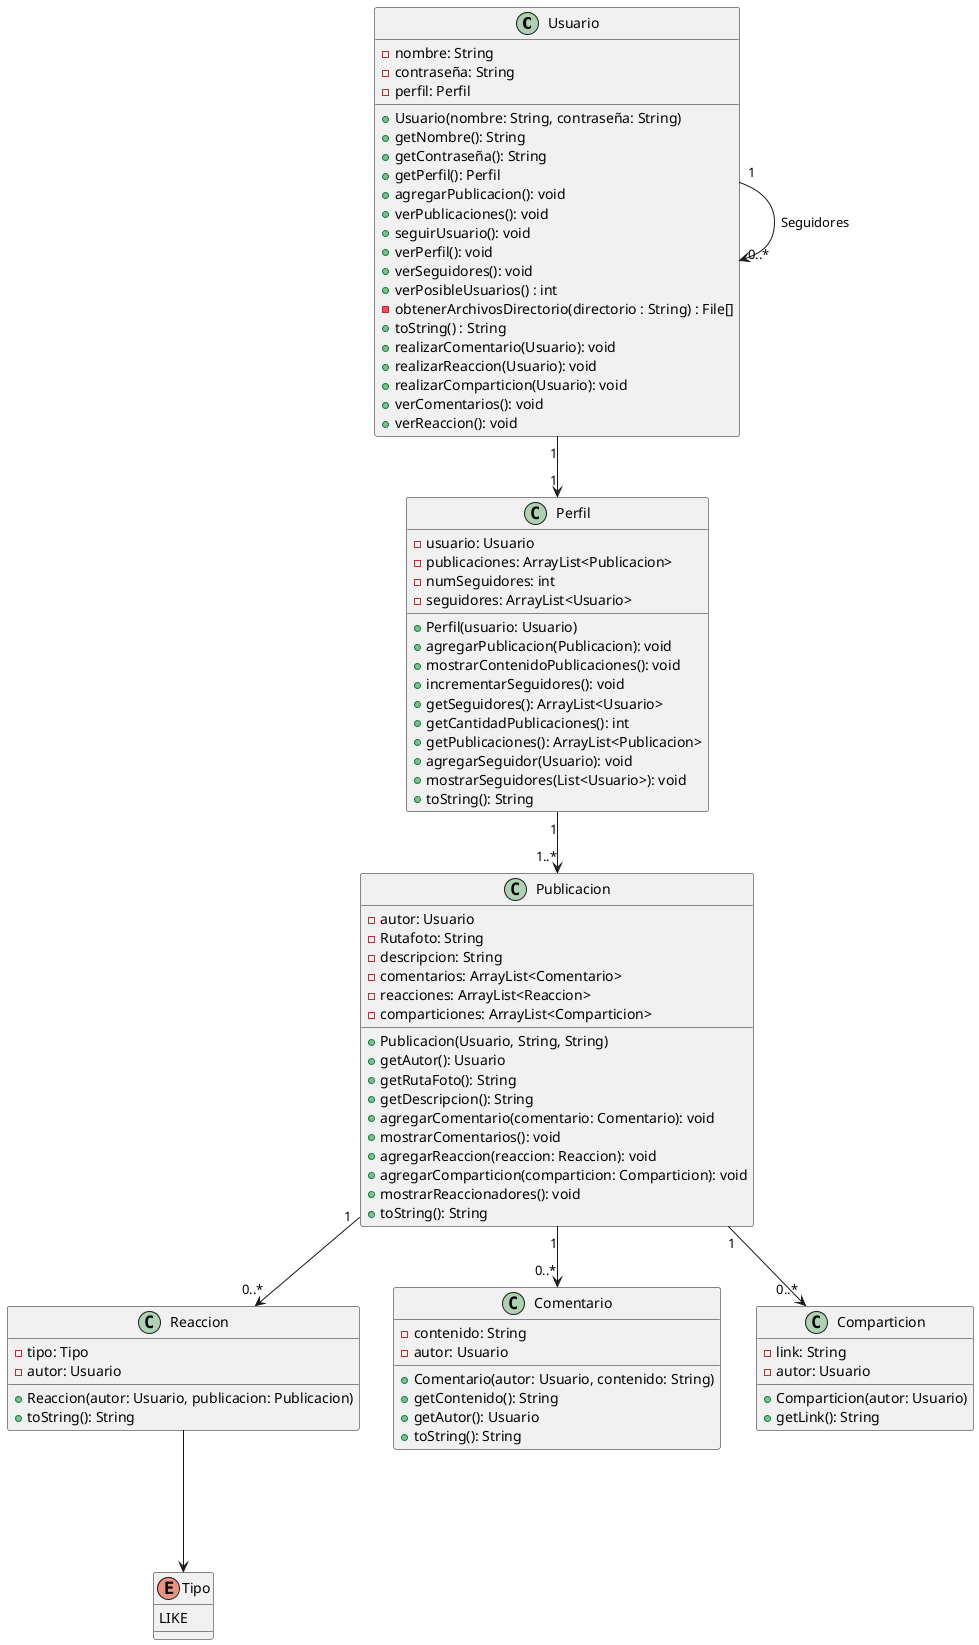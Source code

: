 @startuml

class Usuario {
  -nombre: String
  -contraseña: String
  -perfil: Perfil
  +Usuario(nombre: String, contraseña: String)
  +getNombre(): String
  +getContraseña(): String
  +getPerfil(): Perfil
  +agregarPublicacion(): void
  +verPublicaciones(): void
  +seguirUsuario(): void
  +verPerfil(): void
  +verSeguidores(): void
  + verPosibleUsuarios() : int
  - obtenerArchivosDirectorio(directorio : String) : File[]
  + toString() : String
  +realizarComentario(Usuario): void
  +realizarReaccion(Usuario): void
  +realizarComparticion(Usuario): void
  +verComentarios(): void
  +verReaccion(): void
}

class Perfil {
  -usuario: Usuario
  -publicaciones: ArrayList<Publicacion>
  -numSeguidores: int
  -seguidores: ArrayList<Usuario>
  +Perfil(usuario: Usuario)
  +agregarPublicacion(Publicacion): void
  +mostrarContenidoPublicaciones(): void
  +incrementarSeguidores(): void
  +getSeguidores(): ArrayList<Usuario>
  +getCantidadPublicaciones(): int
  +getPublicaciones(): ArrayList<Publicacion>
  +agregarSeguidor(Usuario): void
  +mostrarSeguidores(List<Usuario>): void
  +toString(): String
}

class Publicacion {
  -autor: Usuario
  -Rutafoto: String
  -descripcion: String
  -comentarios: ArrayList<Comentario>
  -reacciones: ArrayList<Reaccion>
  -comparticiones: ArrayList<Comparticion>
  +Publicacion(Usuario, String, String)
  +getAutor(): Usuario
  +getRutaFoto(): String
  +getDescripcion(): String
  +agregarComentario(comentario: Comentario): void
  +mostrarComentarios(): void
  +agregarReaccion(reaccion: Reaccion): void
  +agregarComparticion(comparticion: Comparticion): void
  +mostrarReaccionadores(): void
  +toString(): String
}

class Reaccion {
  -tipo: Tipo
  -autor: Usuario
  +Reaccion(autor: Usuario, publicacion: Publicacion)
  +toString(): String
}

enum Tipo {
  LIKE
}

class Comentario {
  -contenido: String
  -autor: Usuario
  +Comentario(autor: Usuario, contenido: String)
  +getContenido(): String
  +getAutor(): Usuario
  +toString(): String
}

class Comparticion {
  -link: String
  -autor: Usuario
  +Comparticion(autor: Usuario)
  +getLink(): String
}

Usuario "1" --> "1" Perfil
Perfil "1" --> "1..*" Publicacion
Publicacion "1" --> "0..*" Comentario
Publicacion "1" --> "0..*" Reaccion
Publicacion "1" --> "0..*" Comparticion
Usuario "1" --> "0..*" Usuario:Seguidores
Reaccion ---> Tipo

@enduml